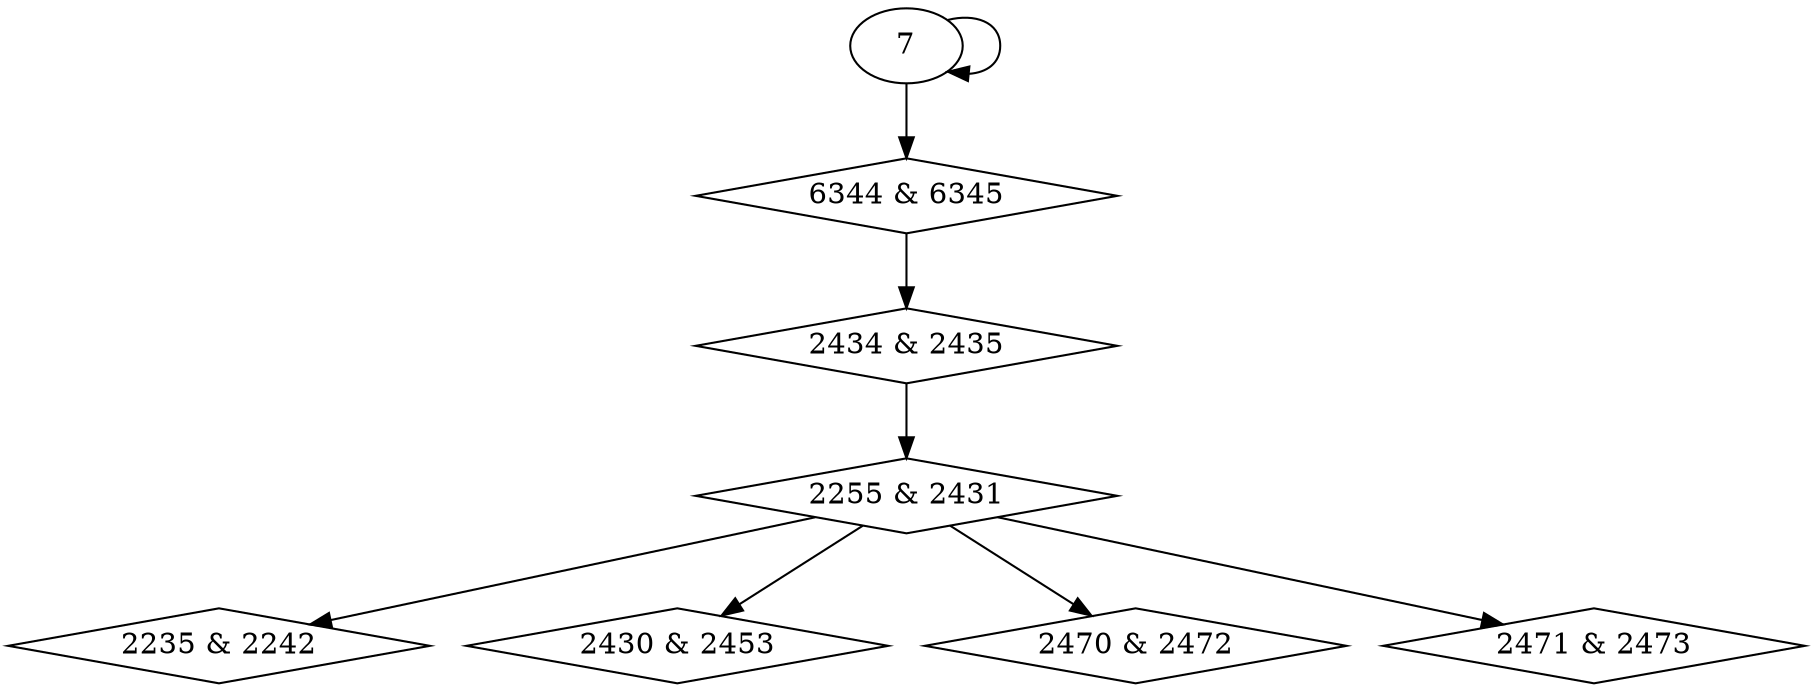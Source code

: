 digraph {
0 [label = "2235 & 2242", shape = diamond];
1 [label = "2255 & 2431", shape = diamond];
2 [label = "2430 & 2453", shape = diamond];
3 [label = "2434 & 2435", shape = diamond];
4 [label = "2470 & 2472", shape = diamond];
5 [label = "2471 & 2473", shape = diamond];
6 [label = "6344 & 6345", shape = diamond];
1 -> 0;
3 -> 1;
1 -> 2;
6 -> 3;
1 -> 4;
1 -> 5;
7 -> 6;
7 -> 7;
}
